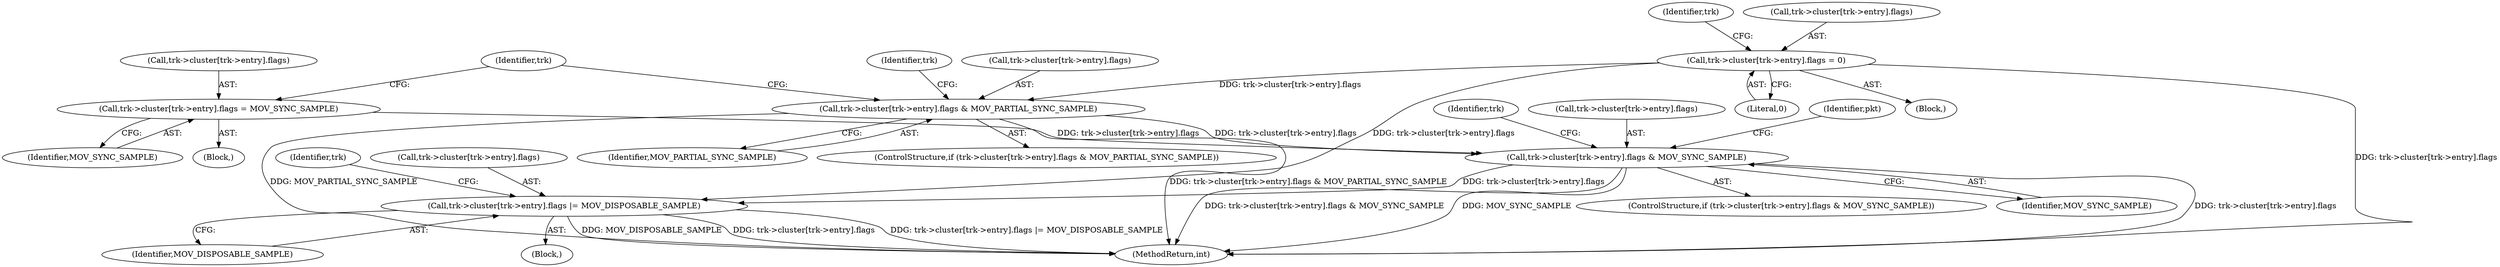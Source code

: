digraph "0_FFmpeg_3a2d21bc5f97aa0161db3ae731fc2732be6108b8@array" {
"1001384" [label="(Call,trk->cluster[trk->entry].flags & MOV_SYNC_SAMPLE)"];
"1001372" [label="(Call,trk->cluster[trk->entry].flags = MOV_SYNC_SAMPLE)"];
"1001354" [label="(Call,trk->cluster[trk->entry].flags & MOV_PARTIAL_SYNC_SAMPLE)"];
"1001211" [label="(Call,trk->cluster[trk->entry].flags = 0)"];
"1001406" [label="(Call,trk->cluster[trk->entry].flags |= MOV_DISPOSABLE_SAMPLE)"];
"1001416" [label="(Identifier,MOV_DISPOSABLE_SAMPLE)"];
"1001405" [label="(Block,)"];
"1001353" [label="(ControlStructure,if (trk->cluster[trk->entry].flags & MOV_PARTIAL_SYNC_SAMPLE))"];
"1001383" [label="(ControlStructure,if (trk->cluster[trk->entry].flags & MOV_SYNC_SAMPLE))"];
"1001354" [label="(Call,trk->cluster[trk->entry].flags & MOV_PARTIAL_SYNC_SAMPLE)"];
"1001466" [label="(MethodReturn,int)"];
"1001225" [label="(Identifier,trk)"];
"1001372" [label="(Call,trk->cluster[trk->entry].flags = MOV_SYNC_SAMPLE)"];
"1001388" [label="(Identifier,trk)"];
"1001221" [label="(Literal,0)"];
"1001382" [label="(Identifier,MOV_SYNC_SAMPLE)"];
"1001385" [label="(Call,trk->cluster[trk->entry].flags)"];
"1001211" [label="(Call,trk->cluster[trk->entry].flags = 0)"];
"1001367" [label="(Identifier,trk)"];
"1001373" [label="(Call,trk->cluster[trk->entry].flags)"];
"1001406" [label="(Call,trk->cluster[trk->entry].flags |= MOV_DISPOSABLE_SAMPLE)"];
"1000116" [label="(Block,)"];
"1001384" [label="(Call,trk->cluster[trk->entry].flags & MOV_SYNC_SAMPLE)"];
"1001355" [label="(Call,trk->cluster[trk->entry].flags)"];
"1001394" [label="(Identifier,MOV_SYNC_SAMPLE)"];
"1001407" [label="(Call,trk->cluster[trk->entry].flags)"];
"1001402" [label="(Identifier,pkt)"];
"1001397" [label="(Identifier,trk)"];
"1001371" [label="(Block,)"];
"1001364" [label="(Identifier,MOV_PARTIAL_SYNC_SAMPLE)"];
"1001419" [label="(Identifier,trk)"];
"1001212" [label="(Call,trk->cluster[trk->entry].flags)"];
"1001384" -> "1001383"  [label="AST: "];
"1001384" -> "1001394"  [label="CFG: "];
"1001385" -> "1001384"  [label="AST: "];
"1001394" -> "1001384"  [label="AST: "];
"1001397" -> "1001384"  [label="CFG: "];
"1001402" -> "1001384"  [label="CFG: "];
"1001384" -> "1001466"  [label="DDG: trk->cluster[trk->entry].flags"];
"1001384" -> "1001466"  [label="DDG: trk->cluster[trk->entry].flags & MOV_SYNC_SAMPLE"];
"1001384" -> "1001466"  [label="DDG: MOV_SYNC_SAMPLE"];
"1001372" -> "1001384"  [label="DDG: trk->cluster[trk->entry].flags"];
"1001354" -> "1001384"  [label="DDG: trk->cluster[trk->entry].flags"];
"1001384" -> "1001406"  [label="DDG: trk->cluster[trk->entry].flags"];
"1001372" -> "1001371"  [label="AST: "];
"1001372" -> "1001382"  [label="CFG: "];
"1001373" -> "1001372"  [label="AST: "];
"1001382" -> "1001372"  [label="AST: "];
"1001388" -> "1001372"  [label="CFG: "];
"1001354" -> "1001353"  [label="AST: "];
"1001354" -> "1001364"  [label="CFG: "];
"1001355" -> "1001354"  [label="AST: "];
"1001364" -> "1001354"  [label="AST: "];
"1001367" -> "1001354"  [label="CFG: "];
"1001388" -> "1001354"  [label="CFG: "];
"1001354" -> "1001466"  [label="DDG: trk->cluster[trk->entry].flags & MOV_PARTIAL_SYNC_SAMPLE"];
"1001354" -> "1001466"  [label="DDG: MOV_PARTIAL_SYNC_SAMPLE"];
"1001211" -> "1001354"  [label="DDG: trk->cluster[trk->entry].flags"];
"1001211" -> "1000116"  [label="AST: "];
"1001211" -> "1001221"  [label="CFG: "];
"1001212" -> "1001211"  [label="AST: "];
"1001221" -> "1001211"  [label="AST: "];
"1001225" -> "1001211"  [label="CFG: "];
"1001211" -> "1001466"  [label="DDG: trk->cluster[trk->entry].flags"];
"1001211" -> "1001406"  [label="DDG: trk->cluster[trk->entry].flags"];
"1001406" -> "1001405"  [label="AST: "];
"1001406" -> "1001416"  [label="CFG: "];
"1001407" -> "1001406"  [label="AST: "];
"1001416" -> "1001406"  [label="AST: "];
"1001419" -> "1001406"  [label="CFG: "];
"1001406" -> "1001466"  [label="DDG: trk->cluster[trk->entry].flags |= MOV_DISPOSABLE_SAMPLE"];
"1001406" -> "1001466"  [label="DDG: MOV_DISPOSABLE_SAMPLE"];
"1001406" -> "1001466"  [label="DDG: trk->cluster[trk->entry].flags"];
}
